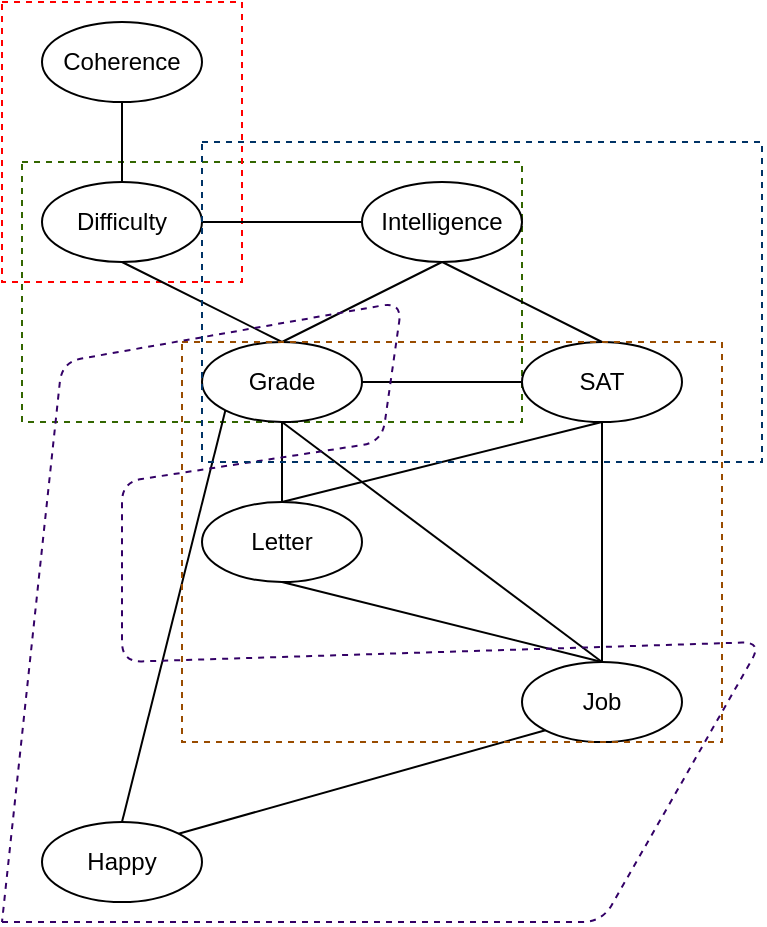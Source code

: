 <mxfile version="13.7.3" type="device"><diagram id="zTTTaE3IsM1tdjsDhaO0" name="Page-1"><mxGraphModel dx="1102" dy="553" grid="1" gridSize="10" guides="1" tooltips="1" connect="1" arrows="1" fold="1" page="1" pageScale="1" pageWidth="850" pageHeight="1100" math="1" shadow="0"><root><mxCell id="0"/><mxCell id="1" parent="0"/><mxCell id="_FEZ5DCk4E84Bp8Y2qSA-84" value="" style="rounded=0;whiteSpace=wrap;html=1;dashed=1;fillColor=none;strokeColor=#336600;" parent="1" vertex="1"><mxGeometry x="110" y="110" width="250" height="130" as="geometry"/></mxCell><mxCell id="_FEZ5DCk4E84Bp8Y2qSA-83" value="" style="rounded=0;whiteSpace=wrap;html=1;dashed=1;fillColor=none;strokeColor=#FF0000;" parent="1" vertex="1"><mxGeometry x="100" y="30" width="120" height="140" as="geometry"/></mxCell><mxCell id="_FEZ5DCk4E84Bp8Y2qSA-54" value="Coherence" style="ellipse;whiteSpace=wrap;html=1;" parent="1" vertex="1"><mxGeometry x="120" y="40" width="80" height="40" as="geometry"/></mxCell><mxCell id="_FEZ5DCk4E84Bp8Y2qSA-55" value="Difficulty" style="ellipse;whiteSpace=wrap;html=1;" parent="1" vertex="1"><mxGeometry x="120" y="120" width="80" height="40" as="geometry"/></mxCell><mxCell id="_FEZ5DCk4E84Bp8Y2qSA-56" value="Intelligence" style="ellipse;whiteSpace=wrap;html=1;" parent="1" vertex="1"><mxGeometry x="280" y="120" width="80" height="40" as="geometry"/></mxCell><mxCell id="_FEZ5DCk4E84Bp8Y2qSA-57" value="Grade" style="ellipse;whiteSpace=wrap;html=1;" parent="1" vertex="1"><mxGeometry x="200" y="200" width="80" height="40" as="geometry"/></mxCell><mxCell id="_FEZ5DCk4E84Bp8Y2qSA-58" value="SAT" style="ellipse;whiteSpace=wrap;html=1;" parent="1" vertex="1"><mxGeometry x="360" y="200" width="80" height="40" as="geometry"/></mxCell><mxCell id="_FEZ5DCk4E84Bp8Y2qSA-59" value="Letter" style="ellipse;whiteSpace=wrap;html=1;" parent="1" vertex="1"><mxGeometry x="200" y="280" width="80" height="40" as="geometry"/></mxCell><mxCell id="_FEZ5DCk4E84Bp8Y2qSA-60" value="Job" style="ellipse;whiteSpace=wrap;html=1;" parent="1" vertex="1"><mxGeometry x="360" y="360" width="80" height="40" as="geometry"/></mxCell><mxCell id="_FEZ5DCk4E84Bp8Y2qSA-61" value="Happy" style="ellipse;whiteSpace=wrap;html=1;" parent="1" vertex="1"><mxGeometry x="120" y="440" width="80" height="40" as="geometry"/></mxCell><mxCell id="_FEZ5DCk4E84Bp8Y2qSA-71" value="" style="endArrow=none;html=1;exitX=0.5;exitY=1;exitDx=0;exitDy=0;entryX=0.5;entryY=0;entryDx=0;entryDy=0;" parent="1" source="_FEZ5DCk4E84Bp8Y2qSA-54" target="_FEZ5DCk4E84Bp8Y2qSA-55" edge="1"><mxGeometry width="50" height="50" relative="1" as="geometry"><mxPoint x="370" y="290" as="sourcePoint"/><mxPoint x="420" y="240" as="targetPoint"/></mxGeometry></mxCell><mxCell id="_FEZ5DCk4E84Bp8Y2qSA-72" value="" style="endArrow=none;html=1;exitX=1;exitY=0.5;exitDx=0;exitDy=0;entryX=0;entryY=0.5;entryDx=0;entryDy=0;" parent="1" source="_FEZ5DCk4E84Bp8Y2qSA-55" target="_FEZ5DCk4E84Bp8Y2qSA-56" edge="1"><mxGeometry width="50" height="50" relative="1" as="geometry"><mxPoint x="370" y="290" as="sourcePoint"/><mxPoint x="420" y="240" as="targetPoint"/></mxGeometry></mxCell><mxCell id="_FEZ5DCk4E84Bp8Y2qSA-73" value="" style="endArrow=none;html=1;exitX=0.5;exitY=1;exitDx=0;exitDy=0;entryX=0.5;entryY=0;entryDx=0;entryDy=0;" parent="1" source="_FEZ5DCk4E84Bp8Y2qSA-55" target="_FEZ5DCk4E84Bp8Y2qSA-57" edge="1"><mxGeometry width="50" height="50" relative="1" as="geometry"><mxPoint x="370" y="290" as="sourcePoint"/><mxPoint x="420" y="240" as="targetPoint"/></mxGeometry></mxCell><mxCell id="_FEZ5DCk4E84Bp8Y2qSA-74" value="" style="endArrow=none;html=1;exitX=0.5;exitY=1;exitDx=0;exitDy=0;entryX=0.5;entryY=0;entryDx=0;entryDy=0;" parent="1" source="_FEZ5DCk4E84Bp8Y2qSA-56" target="_FEZ5DCk4E84Bp8Y2qSA-57" edge="1"><mxGeometry width="50" height="50" relative="1" as="geometry"><mxPoint x="370" y="290" as="sourcePoint"/><mxPoint x="420" y="240" as="targetPoint"/></mxGeometry></mxCell><mxCell id="_FEZ5DCk4E84Bp8Y2qSA-75" value="" style="endArrow=none;html=1;exitX=1;exitY=0.5;exitDx=0;exitDy=0;entryX=0;entryY=0.5;entryDx=0;entryDy=0;" parent="1" source="_FEZ5DCk4E84Bp8Y2qSA-57" target="_FEZ5DCk4E84Bp8Y2qSA-58" edge="1"><mxGeometry width="50" height="50" relative="1" as="geometry"><mxPoint x="370" y="290" as="sourcePoint"/><mxPoint x="420" y="240" as="targetPoint"/></mxGeometry></mxCell><mxCell id="_FEZ5DCk4E84Bp8Y2qSA-76" value="" style="endArrow=none;html=1;exitX=0.5;exitY=1;exitDx=0;exitDy=0;entryX=0.5;entryY=0;entryDx=0;entryDy=0;" parent="1" source="_FEZ5DCk4E84Bp8Y2qSA-57" target="_FEZ5DCk4E84Bp8Y2qSA-59" edge="1"><mxGeometry width="50" height="50" relative="1" as="geometry"><mxPoint x="370" y="290" as="sourcePoint"/><mxPoint x="420" y="240" as="targetPoint"/></mxGeometry></mxCell><mxCell id="_FEZ5DCk4E84Bp8Y2qSA-77" value="" style="endArrow=none;html=1;exitX=0.5;exitY=0;exitDx=0;exitDy=0;entryX=0.5;entryY=1;entryDx=0;entryDy=0;" parent="1" source="_FEZ5DCk4E84Bp8Y2qSA-60" target="_FEZ5DCk4E84Bp8Y2qSA-58" edge="1"><mxGeometry width="50" height="50" relative="1" as="geometry"><mxPoint x="370" y="290" as="sourcePoint"/><mxPoint x="420" y="240" as="targetPoint"/></mxGeometry></mxCell><mxCell id="_FEZ5DCk4E84Bp8Y2qSA-78" value="" style="endArrow=none;html=1;exitX=0.5;exitY=1;exitDx=0;exitDy=0;entryX=0.5;entryY=0;entryDx=0;entryDy=0;" parent="1" source="_FEZ5DCk4E84Bp8Y2qSA-59" target="_FEZ5DCk4E84Bp8Y2qSA-60" edge="1"><mxGeometry width="50" height="50" relative="1" as="geometry"><mxPoint x="370" y="290" as="sourcePoint"/><mxPoint x="420" y="240" as="targetPoint"/></mxGeometry></mxCell><mxCell id="_FEZ5DCk4E84Bp8Y2qSA-79" value="" style="endArrow=none;html=1;exitX=0.5;exitY=0;exitDx=0;exitDy=0;entryX=0.5;entryY=1;entryDx=0;entryDy=0;" parent="1" source="_FEZ5DCk4E84Bp8Y2qSA-59" target="_FEZ5DCk4E84Bp8Y2qSA-58" edge="1"><mxGeometry width="50" height="50" relative="1" as="geometry"><mxPoint x="370" y="290" as="sourcePoint"/><mxPoint x="420" y="240" as="targetPoint"/></mxGeometry></mxCell><mxCell id="_FEZ5DCk4E84Bp8Y2qSA-80" value="" style="endArrow=none;html=1;exitX=0;exitY=1;exitDx=0;exitDy=0;entryX=1;entryY=0;entryDx=0;entryDy=0;" parent="1" source="_FEZ5DCk4E84Bp8Y2qSA-60" target="_FEZ5DCk4E84Bp8Y2qSA-61" edge="1"><mxGeometry width="50" height="50" relative="1" as="geometry"><mxPoint x="370" y="290" as="sourcePoint"/><mxPoint x="420" y="240" as="targetPoint"/></mxGeometry></mxCell><mxCell id="_FEZ5DCk4E84Bp8Y2qSA-81" value="" style="endArrow=none;html=1;exitX=0;exitY=1;exitDx=0;exitDy=0;entryX=0.5;entryY=0;entryDx=0;entryDy=0;" parent="1" source="_FEZ5DCk4E84Bp8Y2qSA-57" target="_FEZ5DCk4E84Bp8Y2qSA-61" edge="1"><mxGeometry width="50" height="50" relative="1" as="geometry"><mxPoint x="370" y="290" as="sourcePoint"/><mxPoint x="420" y="240" as="targetPoint"/></mxGeometry></mxCell><mxCell id="_FEZ5DCk4E84Bp8Y2qSA-82" value="" style="endArrow=none;html=1;exitX=0.5;exitY=1;exitDx=0;exitDy=0;entryX=0.5;entryY=0;entryDx=0;entryDy=0;" parent="1" source="_FEZ5DCk4E84Bp8Y2qSA-57" target="_FEZ5DCk4E84Bp8Y2qSA-60" edge="1"><mxGeometry width="50" height="50" relative="1" as="geometry"><mxPoint x="370" y="290" as="sourcePoint"/><mxPoint x="420" y="240" as="targetPoint"/></mxGeometry></mxCell><mxCell id="_FEZ5DCk4E84Bp8Y2qSA-85" value="" style="rounded=0;whiteSpace=wrap;html=1;dashed=1;fillColor=none;strokeColor=#994C00;" parent="1" vertex="1"><mxGeometry x="190" y="200" width="270" height="200" as="geometry"/></mxCell><mxCell id="_FEZ5DCk4E84Bp8Y2qSA-90" value="" style="endArrow=none;dashed=1;html=1;strokeColor=#330066;" parent="1" edge="1"><mxGeometry width="50" height="50" relative="1" as="geometry"><mxPoint x="100" y="490" as="sourcePoint"/><mxPoint x="100" y="490" as="targetPoint"/><Array as="points"><mxPoint x="400" y="490"/><mxPoint x="480" y="350"/><mxPoint x="160" y="360"/><mxPoint x="160" y="270"/><mxPoint x="290" y="250"/><mxPoint x="300" y="180"/><mxPoint x="130" y="210"/></Array></mxGeometry></mxCell><mxCell id="ueM3efI4Vy38XS91mAjU-1" value="" style="rounded=0;whiteSpace=wrap;html=1;fillColor=none;dashed=1;strokeColor=#003366;" vertex="1" parent="1"><mxGeometry x="200" y="100" width="280" height="160" as="geometry"/></mxCell><mxCell id="ueM3efI4Vy38XS91mAjU-2" value="" style="endArrow=none;html=1;exitX=0.429;exitY=0.375;exitDx=0;exitDy=0;exitPerimeter=0;" edge="1" parent="1" source="ueM3efI4Vy38XS91mAjU-1"><mxGeometry width="50" height="50" relative="1" as="geometry"><mxPoint x="400" y="310" as="sourcePoint"/><mxPoint x="400" y="200" as="targetPoint"/></mxGeometry></mxCell></root></mxGraphModel></diagram></mxfile>